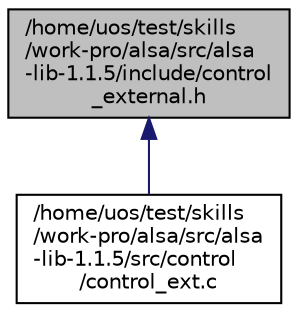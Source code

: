 digraph "/home/uos/test/skills/work-pro/alsa/src/alsa-lib-1.1.5/include/control_external.h"
{
  edge [fontname="Helvetica",fontsize="10",labelfontname="Helvetica",labelfontsize="10"];
  node [fontname="Helvetica",fontsize="10",shape=record];
  Node1 [label="/home/uos/test/skills\l/work-pro/alsa/src/alsa\l-lib-1.1.5/include/control\l_external.h",height=0.2,width=0.4,color="black", fillcolor="grey75", style="filled", fontcolor="black"];
  Node1 -> Node2 [dir="back",color="midnightblue",fontsize="10",style="solid",fontname="Helvetica"];
  Node2 [label="/home/uos/test/skills\l/work-pro/alsa/src/alsa\l-lib-1.1.5/src/control\l/control_ext.c",height=0.2,width=0.4,color="black", fillcolor="white", style="filled",URL="$control__ext_8c.html",tooltip="External Control Plugin SDK. "];
}
